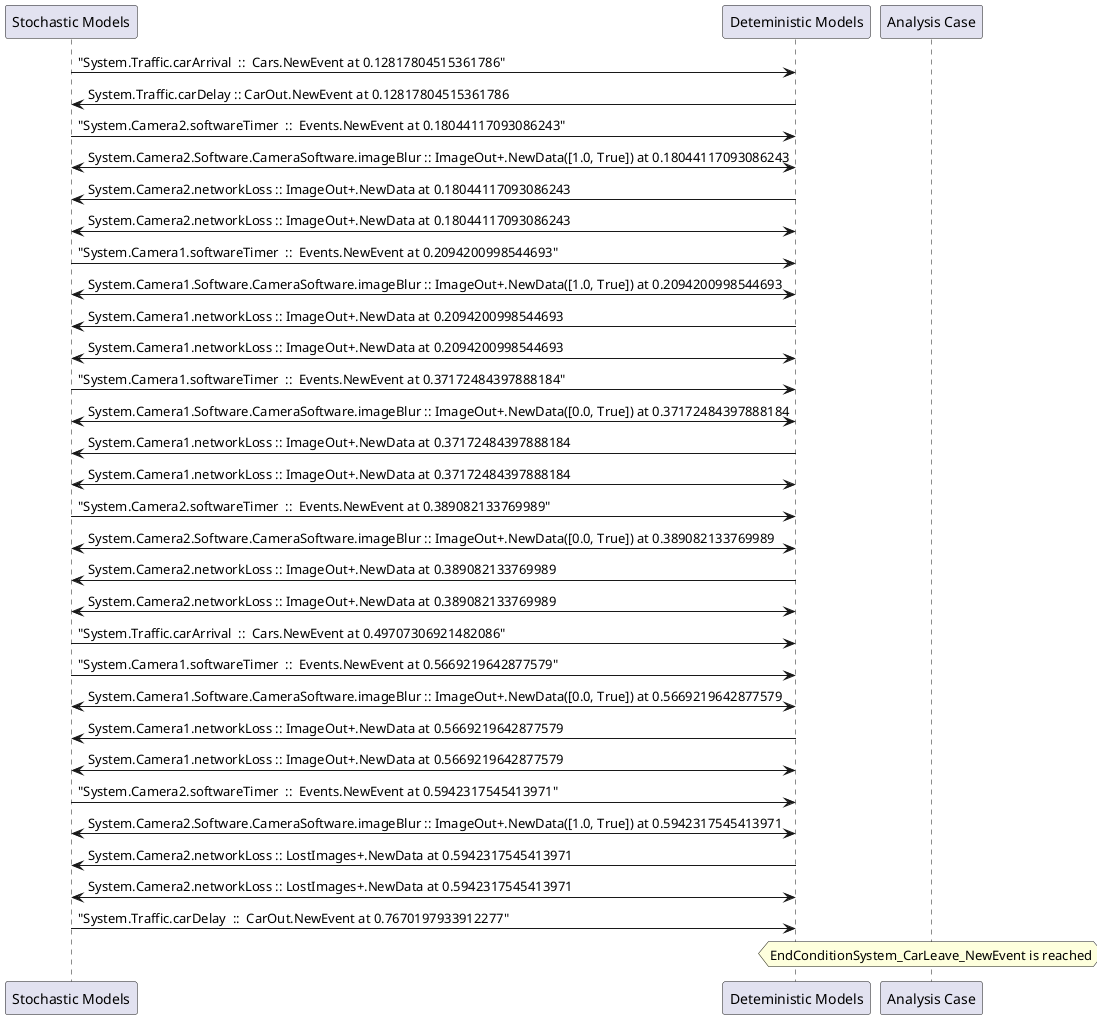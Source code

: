 
	@startuml
	participant "Stochastic Models" as stochmodel
	participant "Deteministic Models" as detmodel
	participant "Analysis Case" as analysis
	{35078_stop} stochmodel -> detmodel : "System.Traffic.carArrival  ::  Cars.NewEvent at 0.12817804515361786"
{35088_start} detmodel -> stochmodel : System.Traffic.carDelay :: CarOut.NewEvent at 0.12817804515361786
{35063_stop} stochmodel -> detmodel : "System.Camera2.softwareTimer  ::  Events.NewEvent at 0.18044117093086243"
detmodel <-> stochmodel : System.Camera2.Software.CameraSoftware.imageBlur :: ImageOut+.NewData([1.0, True]) at 0.18044117093086243
detmodel -> stochmodel : System.Camera2.networkLoss :: ImageOut+.NewData at 0.18044117093086243
detmodel <-> stochmodel : System.Camera2.networkLoss :: ImageOut+.NewData at 0.18044117093086243
{35048_stop} stochmodel -> detmodel : "System.Camera1.softwareTimer  ::  Events.NewEvent at 0.2094200998544693"
detmodel <-> stochmodel : System.Camera1.Software.CameraSoftware.imageBlur :: ImageOut+.NewData([1.0, True]) at 0.2094200998544693
detmodel -> stochmodel : System.Camera1.networkLoss :: ImageOut+.NewData at 0.2094200998544693
detmodel <-> stochmodel : System.Camera1.networkLoss :: ImageOut+.NewData at 0.2094200998544693
{35049_stop} stochmodel -> detmodel : "System.Camera1.softwareTimer  ::  Events.NewEvent at 0.37172484397888184"
detmodel <-> stochmodel : System.Camera1.Software.CameraSoftware.imageBlur :: ImageOut+.NewData([0.0, True]) at 0.37172484397888184
detmodel -> stochmodel : System.Camera1.networkLoss :: ImageOut+.NewData at 0.37172484397888184
detmodel <-> stochmodel : System.Camera1.networkLoss :: ImageOut+.NewData at 0.37172484397888184
{35064_stop} stochmodel -> detmodel : "System.Camera2.softwareTimer  ::  Events.NewEvent at 0.389082133769989"
detmodel <-> stochmodel : System.Camera2.Software.CameraSoftware.imageBlur :: ImageOut+.NewData([0.0, True]) at 0.389082133769989
detmodel -> stochmodel : System.Camera2.networkLoss :: ImageOut+.NewData at 0.389082133769989
detmodel <-> stochmodel : System.Camera2.networkLoss :: ImageOut+.NewData at 0.389082133769989
{35079_stop} stochmodel -> detmodel : "System.Traffic.carArrival  ::  Cars.NewEvent at 0.49707306921482086"
{35050_stop} stochmodel -> detmodel : "System.Camera1.softwareTimer  ::  Events.NewEvent at 0.5669219642877579"
detmodel <-> stochmodel : System.Camera1.Software.CameraSoftware.imageBlur :: ImageOut+.NewData([0.0, True]) at 0.5669219642877579
detmodel -> stochmodel : System.Camera1.networkLoss :: ImageOut+.NewData at 0.5669219642877579
detmodel <-> stochmodel : System.Camera1.networkLoss :: ImageOut+.NewData at 0.5669219642877579
{35065_stop} stochmodel -> detmodel : "System.Camera2.softwareTimer  ::  Events.NewEvent at 0.5942317545413971"
detmodel <-> stochmodel : System.Camera2.Software.CameraSoftware.imageBlur :: ImageOut+.NewData([1.0, True]) at 0.5942317545413971
detmodel -> stochmodel : System.Camera2.networkLoss :: LostImages+.NewData at 0.5942317545413971
detmodel <-> stochmodel : System.Camera2.networkLoss :: LostImages+.NewData at 0.5942317545413971
{35088_stop} stochmodel -> detmodel : "System.Traffic.carDelay  ::  CarOut.NewEvent at 0.7670197933912277"
{35088_start} <-> {35088_stop} : delay
hnote over analysis 
EndConditionSystem_CarLeave_NewEvent is reached
endnote
@enduml